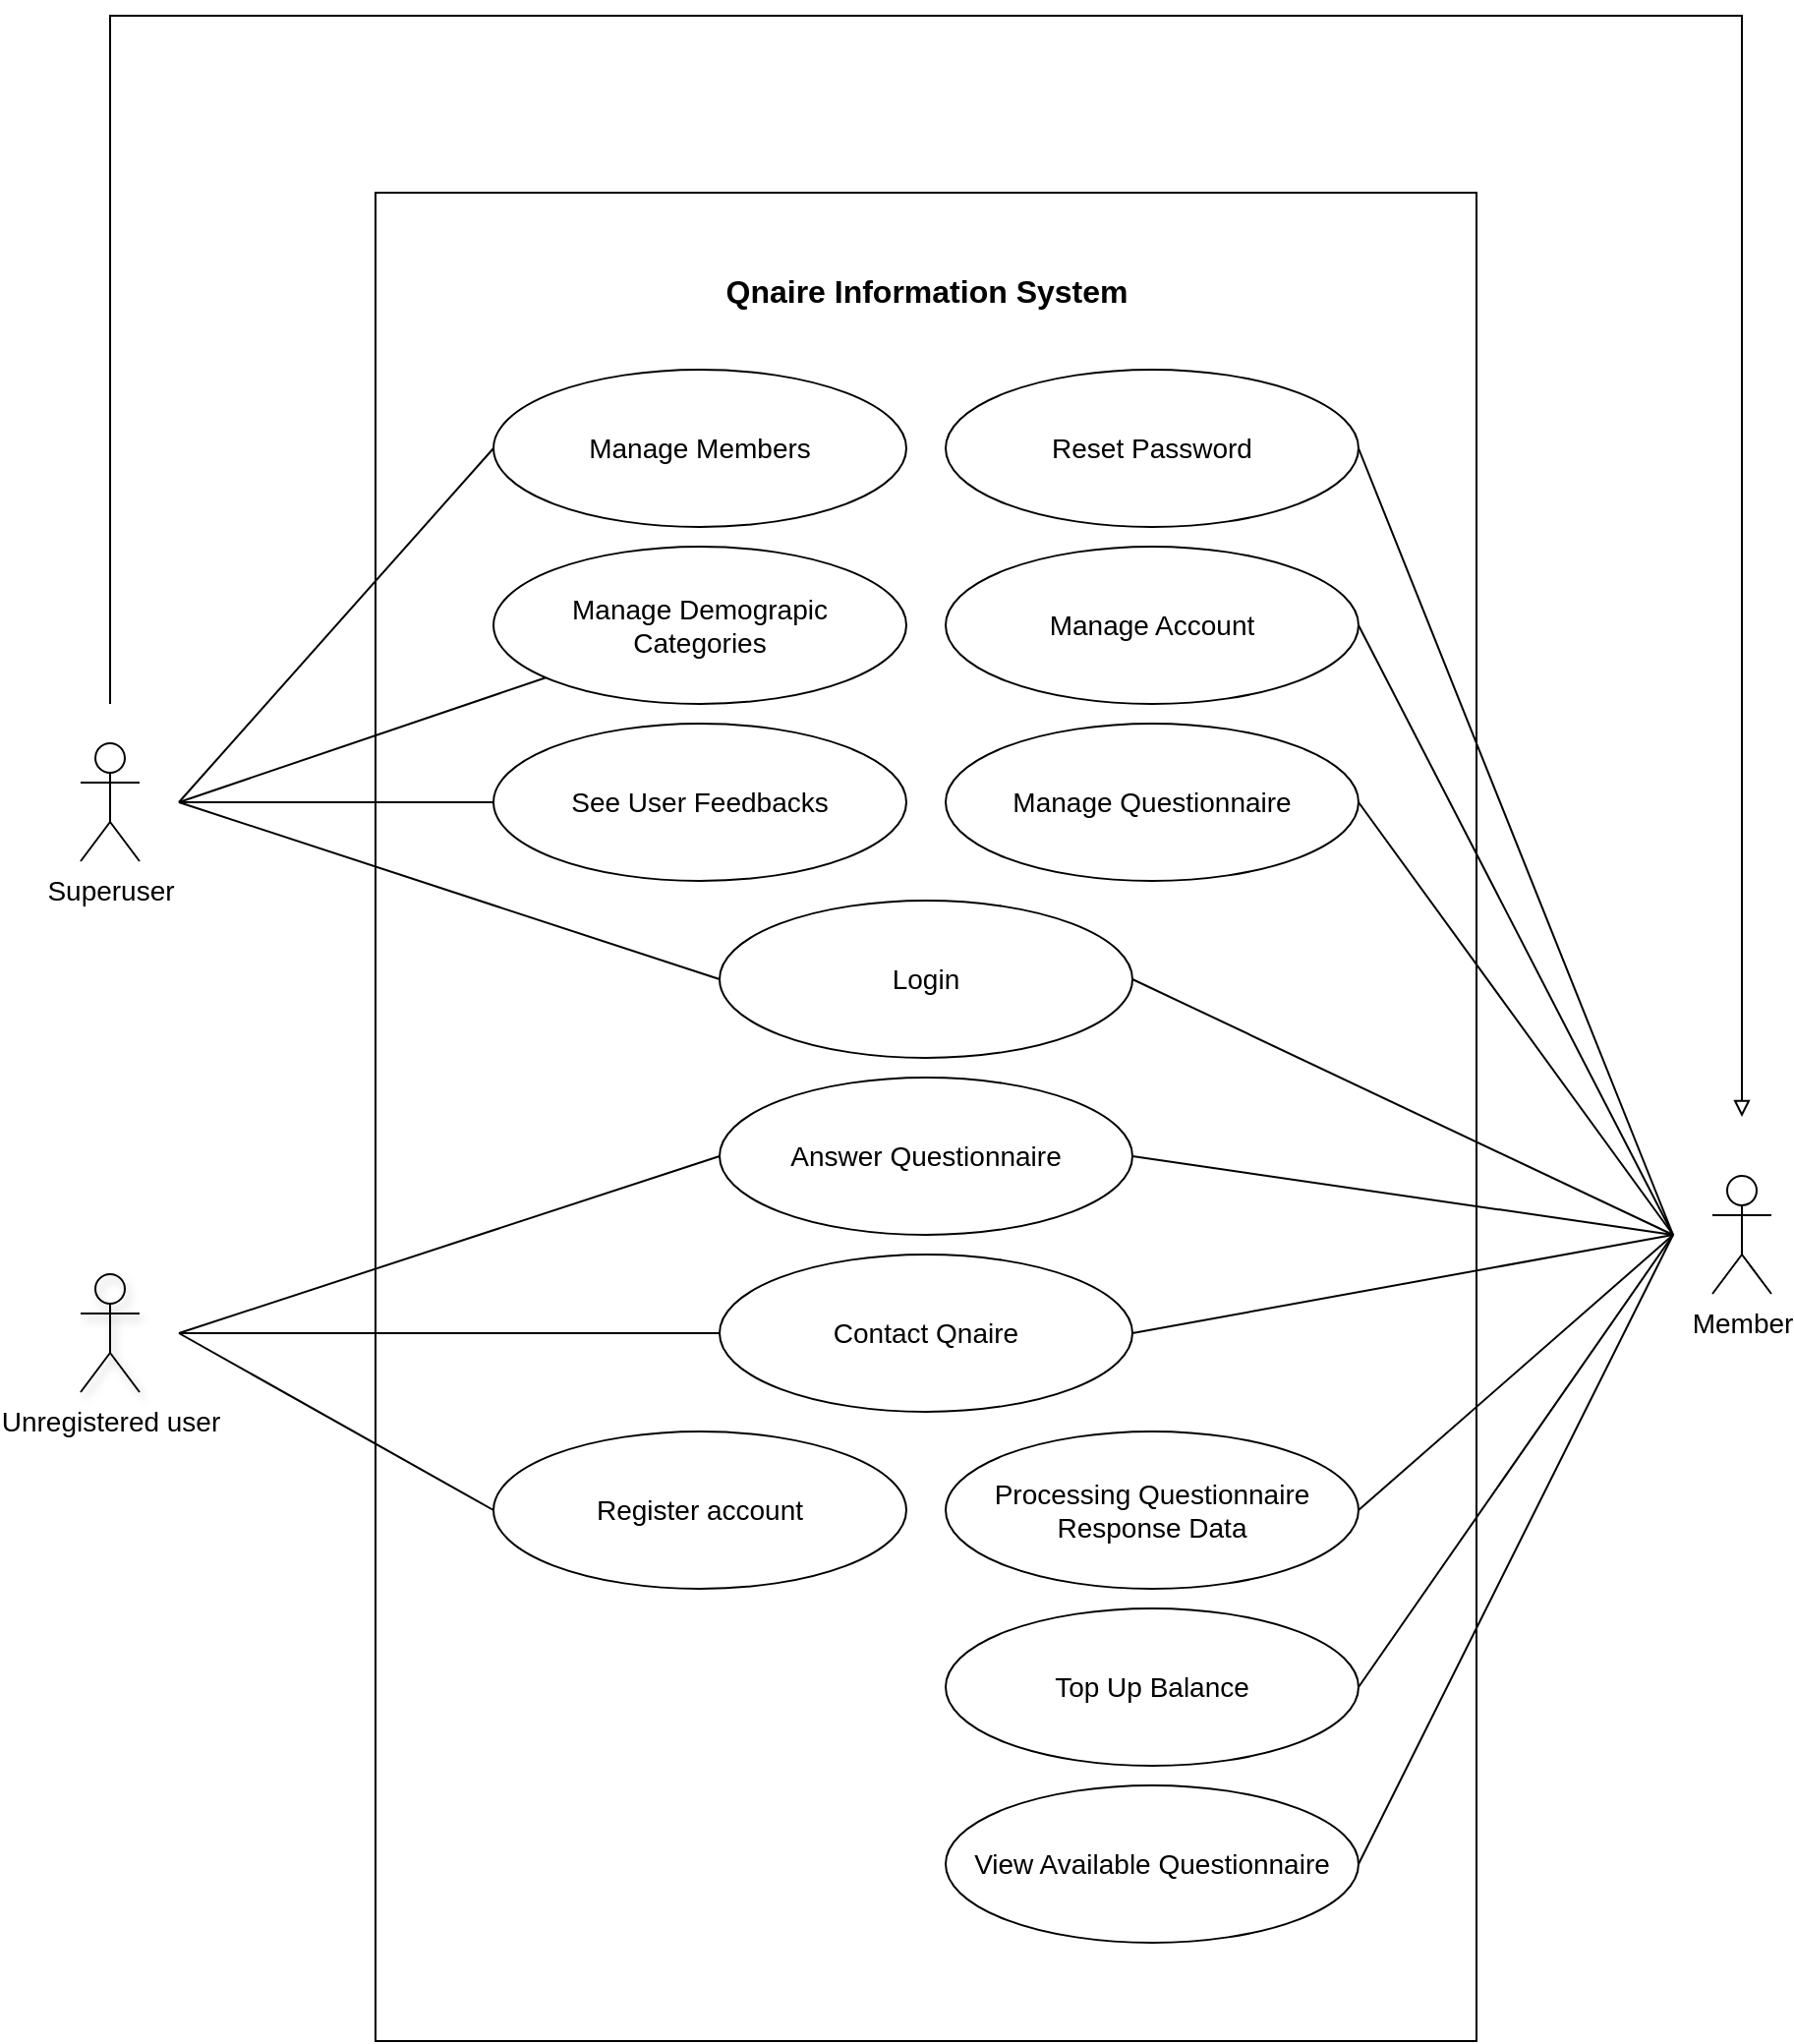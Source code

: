 <mxfile version="16.1.2" type="device"><diagram id="3AMNlseeQFVYp1fZceoC" name="Page-1"><mxGraphModel dx="1511" dy="773" grid="1" gridSize="10" guides="1" tooltips="1" connect="1" arrows="1" fold="1" page="1" pageScale="1" pageWidth="1200" pageHeight="1500" math="0" shadow="0"><root><mxCell id="0"/><mxCell id="1" parent="0"/><mxCell id="4phcfUKkoL9l1hJ3TC9n-2" value="" style="rounded=0;whiteSpace=wrap;html=1;" parent="1" vertex="1"><mxGeometry x="240" y="170" width="560" height="940" as="geometry"/></mxCell><mxCell id="4phcfUKkoL9l1hJ3TC9n-3" value="&lt;b&gt;&lt;font style=&quot;font-size: 16px&quot;&gt;Qnaire Information System&lt;/font&gt;&lt;/b&gt;" style="text;html=1;align=center;verticalAlign=middle;resizable=0;points=[];autosize=1;strokeColor=none;fillColor=none;" parent="1" vertex="1"><mxGeometry x="410" y="210" width="220" height="20" as="geometry"/></mxCell><mxCell id="4phcfUKkoL9l1hJ3TC9n-28" value="" style="rounded=0;orthogonalLoop=1;jettySize=auto;html=1;fontSize=14;entryX=0;entryY=0.5;entryDx=0;entryDy=0;endArrow=none;endFill=0;" parent="1" target="4phcfUKkoL9l1hJ3TC9n-7" edge="1"><mxGeometry relative="1" as="geometry"><mxPoint x="140" y="750" as="sourcePoint"/></mxGeometry></mxCell><mxCell id="4phcfUKkoL9l1hJ3TC9n-30" style="rounded=0;orthogonalLoop=1;jettySize=auto;html=1;entryX=0;entryY=0.5;entryDx=0;entryDy=0;fontSize=14;endArrow=none;endFill=0;" parent="1" target="4phcfUKkoL9l1hJ3TC9n-8" edge="1"><mxGeometry relative="1" as="geometry"><mxPoint x="140" y="750" as="sourcePoint"/></mxGeometry></mxCell><mxCell id="4phcfUKkoL9l1hJ3TC9n-44" style="edgeStyle=none;rounded=0;orthogonalLoop=1;jettySize=auto;html=1;entryX=0;entryY=0.5;entryDx=0;entryDy=0;fontSize=14;endArrow=none;endFill=0;" parent="1" target="4phcfUKkoL9l1hJ3TC9n-9" edge="1"><mxGeometry relative="1" as="geometry"><mxPoint x="140" y="750" as="sourcePoint"/></mxGeometry></mxCell><mxCell id="4phcfUKkoL9l1hJ3TC9n-4" value="Unregistered user" style="shape=umlActor;verticalLabelPosition=bottom;verticalAlign=top;html=1;outlineConnect=0;fontSize=14;shadow=1;fillColor=none;" parent="1" vertex="1"><mxGeometry x="90" y="720" width="30" height="60" as="geometry"/></mxCell><mxCell id="4phcfUKkoL9l1hJ3TC9n-34" style="edgeStyle=none;rounded=0;orthogonalLoop=1;jettySize=auto;html=1;entryX=1;entryY=0.5;entryDx=0;entryDy=0;fontSize=14;endArrow=none;endFill=0;" parent="1" target="4phcfUKkoL9l1hJ3TC9n-18" edge="1"><mxGeometry relative="1" as="geometry"><mxPoint x="900" y="700" as="sourcePoint"/></mxGeometry></mxCell><mxCell id="4phcfUKkoL9l1hJ3TC9n-35" style="edgeStyle=none;rounded=0;orthogonalLoop=1;jettySize=auto;html=1;entryX=1;entryY=0.5;entryDx=0;entryDy=0;fontSize=14;endArrow=none;endFill=0;" parent="1" target="4phcfUKkoL9l1hJ3TC9n-17" edge="1"><mxGeometry relative="1" as="geometry"><mxPoint x="900" y="700" as="sourcePoint"/></mxGeometry></mxCell><mxCell id="4phcfUKkoL9l1hJ3TC9n-36" style="edgeStyle=none;rounded=0;orthogonalLoop=1;jettySize=auto;html=1;entryX=1;entryY=0.5;entryDx=0;entryDy=0;fontSize=14;endArrow=none;endFill=0;" parent="1" target="4phcfUKkoL9l1hJ3TC9n-10" edge="1"><mxGeometry relative="1" as="geometry"><mxPoint x="900" y="700" as="sourcePoint"/></mxGeometry></mxCell><mxCell id="4phcfUKkoL9l1hJ3TC9n-37" style="edgeStyle=none;rounded=0;orthogonalLoop=1;jettySize=auto;html=1;entryX=1;entryY=0.5;entryDx=0;entryDy=0;fontSize=14;endArrow=none;endFill=0;" parent="1" target="4phcfUKkoL9l1hJ3TC9n-14" edge="1"><mxGeometry relative="1" as="geometry"><mxPoint x="900" y="700" as="sourcePoint"/></mxGeometry></mxCell><mxCell id="4phcfUKkoL9l1hJ3TC9n-38" style="edgeStyle=none;rounded=0;orthogonalLoop=1;jettySize=auto;html=1;entryX=1;entryY=0.5;entryDx=0;entryDy=0;fontSize=14;endArrow=none;endFill=0;" parent="1" target="4phcfUKkoL9l1hJ3TC9n-22" edge="1"><mxGeometry relative="1" as="geometry"><mxPoint x="900" y="700" as="sourcePoint"/></mxGeometry></mxCell><mxCell id="4phcfUKkoL9l1hJ3TC9n-42" style="edgeStyle=none;rounded=0;orthogonalLoop=1;jettySize=auto;html=1;entryX=1;entryY=0.5;entryDx=0;entryDy=0;fontSize=14;endArrow=none;endFill=0;" parent="1" target="4phcfUKkoL9l1hJ3TC9n-8" edge="1"><mxGeometry relative="1" as="geometry"><mxPoint x="900" y="700" as="sourcePoint"/></mxGeometry></mxCell><mxCell id="4phcfUKkoL9l1hJ3TC9n-43" style="edgeStyle=none;rounded=0;orthogonalLoop=1;jettySize=auto;html=1;entryX=1;entryY=0.5;entryDx=0;entryDy=0;fontSize=14;endArrow=none;endFill=0;" parent="1" target="4phcfUKkoL9l1hJ3TC9n-9" edge="1"><mxGeometry relative="1" as="geometry"><mxPoint x="900" y="700" as="sourcePoint"/></mxGeometry></mxCell><mxCell id="ICuudjsrT6b9NQzIbx5V-7" style="edgeStyle=none;rounded=0;orthogonalLoop=1;jettySize=auto;html=1;entryX=1;entryY=0.5;entryDx=0;entryDy=0;endArrow=none;endFill=0;" parent="1" target="4phcfUKkoL9l1hJ3TC9n-15" edge="1"><mxGeometry relative="1" as="geometry"><mxPoint x="900" y="700" as="sourcePoint"/></mxGeometry></mxCell><mxCell id="LMa6LjFtdUF0SxG-5wdK-4" style="rounded=0;orthogonalLoop=1;jettySize=auto;html=1;entryX=1;entryY=0.5;entryDx=0;entryDy=0;endArrow=none;endFill=0;strokeColor=#000000;" edge="1" parent="1" target="LMa6LjFtdUF0SxG-5wdK-2"><mxGeometry relative="1" as="geometry"><mxPoint x="900" y="700" as="sourcePoint"/></mxGeometry></mxCell><mxCell id="4phcfUKkoL9l1hJ3TC9n-5" value="Member" style="shape=umlActor;verticalLabelPosition=bottom;verticalAlign=top;html=1;outlineConnect=0;fontSize=14;fillColor=none;" parent="1" vertex="1"><mxGeometry x="920" y="670" width="30" height="60" as="geometry"/></mxCell><mxCell id="4phcfUKkoL9l1hJ3TC9n-46" style="edgeStyle=none;rounded=0;orthogonalLoop=1;jettySize=auto;html=1;entryX=0;entryY=0.5;entryDx=0;entryDy=0;fontSize=14;endArrow=none;endFill=0;" parent="1" target="4phcfUKkoL9l1hJ3TC9n-24" edge="1"><mxGeometry relative="1" as="geometry"><mxPoint x="140" y="480" as="sourcePoint"/></mxGeometry></mxCell><mxCell id="4phcfUKkoL9l1hJ3TC9n-47" style="edgeStyle=none;rounded=0;orthogonalLoop=1;jettySize=auto;html=1;entryX=0;entryY=0.5;entryDx=0;entryDy=0;fontSize=14;endArrow=none;endFill=0;" parent="1" target="4phcfUKkoL9l1hJ3TC9n-25" edge="1"><mxGeometry relative="1" as="geometry"><mxPoint x="140" y="480" as="sourcePoint"/></mxGeometry></mxCell><mxCell id="ICuudjsrT6b9NQzIbx5V-3" style="rounded=0;orthogonalLoop=1;jettySize=auto;html=1;endArrow=none;endFill=0;" parent="1" target="ICuudjsrT6b9NQzIbx5V-1" edge="1"><mxGeometry relative="1" as="geometry"><mxPoint x="140" y="480" as="sourcePoint"/></mxGeometry></mxCell><mxCell id="ICuudjsrT6b9NQzIbx5V-5" style="edgeStyle=none;rounded=0;orthogonalLoop=1;jettySize=auto;html=1;entryX=0;entryY=0.5;entryDx=0;entryDy=0;endArrow=none;endFill=0;" parent="1" target="4phcfUKkoL9l1hJ3TC9n-15" edge="1"><mxGeometry relative="1" as="geometry"><mxPoint x="140" y="480" as="sourcePoint"/></mxGeometry></mxCell><mxCell id="LMa6LjFtdUF0SxG-5wdK-1" style="edgeStyle=orthogonalEdgeStyle;rounded=0;orthogonalLoop=1;jettySize=auto;html=1;endArrow=block;endFill=0;" edge="1" parent="1"><mxGeometry relative="1" as="geometry"><mxPoint x="105" y="430" as="sourcePoint"/><mxPoint x="935" y="640" as="targetPoint"/><Array as="points"><mxPoint x="105" y="80"/><mxPoint x="935" y="80"/></Array></mxGeometry></mxCell><mxCell id="4phcfUKkoL9l1hJ3TC9n-6" value="Superuser" style="shape=umlActor;verticalLabelPosition=bottom;verticalAlign=top;html=1;outlineConnect=0;fontSize=14;fillColor=none;" parent="1" vertex="1"><mxGeometry x="90" y="450" width="30" height="60" as="geometry"/></mxCell><mxCell id="4phcfUKkoL9l1hJ3TC9n-7" value="Register account" style="ellipse;whiteSpace=wrap;html=1;fontSize=14;" parent="1" vertex="1"><mxGeometry x="300" y="800" width="210" height="80" as="geometry"/></mxCell><mxCell id="4phcfUKkoL9l1hJ3TC9n-8" value="Answer Questionnaire" style="ellipse;whiteSpace=wrap;html=1;fontSize=14;" parent="1" vertex="1"><mxGeometry x="415" y="620" width="210" height="80" as="geometry"/></mxCell><mxCell id="4phcfUKkoL9l1hJ3TC9n-9" value="Contact Qnaire" style="ellipse;whiteSpace=wrap;html=1;fontSize=14;" parent="1" vertex="1"><mxGeometry x="415" y="710" width="210" height="80" as="geometry"/></mxCell><mxCell id="4phcfUKkoL9l1hJ3TC9n-10" value="Manage Questionnaire" style="ellipse;whiteSpace=wrap;html=1;fontSize=14;" parent="1" vertex="1"><mxGeometry x="530" y="440" width="210" height="80" as="geometry"/></mxCell><mxCell id="4phcfUKkoL9l1hJ3TC9n-14" value="Processing Questionnaire Response Data" style="ellipse;whiteSpace=wrap;html=1;fontSize=14;" parent="1" vertex="1"><mxGeometry x="530" y="800" width="210" height="80" as="geometry"/></mxCell><mxCell id="4phcfUKkoL9l1hJ3TC9n-15" value="Login" style="ellipse;whiteSpace=wrap;html=1;fontSize=14;" parent="1" vertex="1"><mxGeometry x="415" y="530" width="210" height="80" as="geometry"/></mxCell><mxCell id="4phcfUKkoL9l1hJ3TC9n-17" value="Reset Password" style="ellipse;whiteSpace=wrap;html=1;fontSize=14;" parent="1" vertex="1"><mxGeometry x="530" y="260" width="210" height="80" as="geometry"/></mxCell><mxCell id="4phcfUKkoL9l1hJ3TC9n-18" value="Manage Account" style="ellipse;whiteSpace=wrap;html=1;fontSize=14;" parent="1" vertex="1"><mxGeometry x="530" y="350" width="210" height="80" as="geometry"/></mxCell><mxCell id="4phcfUKkoL9l1hJ3TC9n-22" value="Top Up Balance" style="ellipse;whiteSpace=wrap;html=1;fontSize=14;" parent="1" vertex="1"><mxGeometry x="530" y="890" width="210" height="80" as="geometry"/></mxCell><mxCell id="4phcfUKkoL9l1hJ3TC9n-24" value="Manage Members" style="ellipse;whiteSpace=wrap;html=1;fontSize=14;" parent="1" vertex="1"><mxGeometry x="300" y="260" width="210" height="80" as="geometry"/></mxCell><mxCell id="4phcfUKkoL9l1hJ3TC9n-25" value="See User Feedbacks" style="ellipse;whiteSpace=wrap;html=1;fontSize=14;" parent="1" vertex="1"><mxGeometry x="300" y="440" width="210" height="80" as="geometry"/></mxCell><mxCell id="ICuudjsrT6b9NQzIbx5V-1" value="Manage Demograpic&lt;br&gt;Categories" style="ellipse;whiteSpace=wrap;html=1;fontSize=14;" parent="1" vertex="1"><mxGeometry x="300" y="350" width="210" height="80" as="geometry"/></mxCell><mxCell id="LMa6LjFtdUF0SxG-5wdK-2" value="View Available Questionnaire" style="ellipse;whiteSpace=wrap;html=1;fontSize=14;" vertex="1" parent="1"><mxGeometry x="530" y="980" width="210" height="80" as="geometry"/></mxCell></root></mxGraphModel></diagram></mxfile>